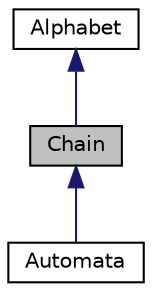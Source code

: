 digraph "Chain"
{
 // LATEX_PDF_SIZE
  edge [fontname="Helvetica",fontsize="10",labelfontname="Helvetica",labelfontsize="10"];
  node [fontname="Helvetica",fontsize="10",shape=record];
  Node1 [label="Chain",height=0.2,width=0.4,color="black", fillcolor="grey75", style="filled", fontcolor="black",tooltip="This is the class that represents the chain formed by the alphabets."];
  Node2 -> Node1 [dir="back",color="midnightblue",fontsize="10",style="solid",fontname="Helvetica"];
  Node2 [label="Alphabet",height=0.2,width=0.4,color="black", fillcolor="white", style="filled",URL="$classAlphabet.html",tooltip="This class contains the different alphabets of the introduced file."];
  Node1 -> Node3 [dir="back",color="midnightblue",fontsize="10",style="solid",fontname="Helvetica"];
  Node3 [label="Automata",height=0.2,width=0.4,color="black", fillcolor="white", style="filled",URL="$classAutomata.html",tooltip="This class contains the automata of the introduced file."];
}
